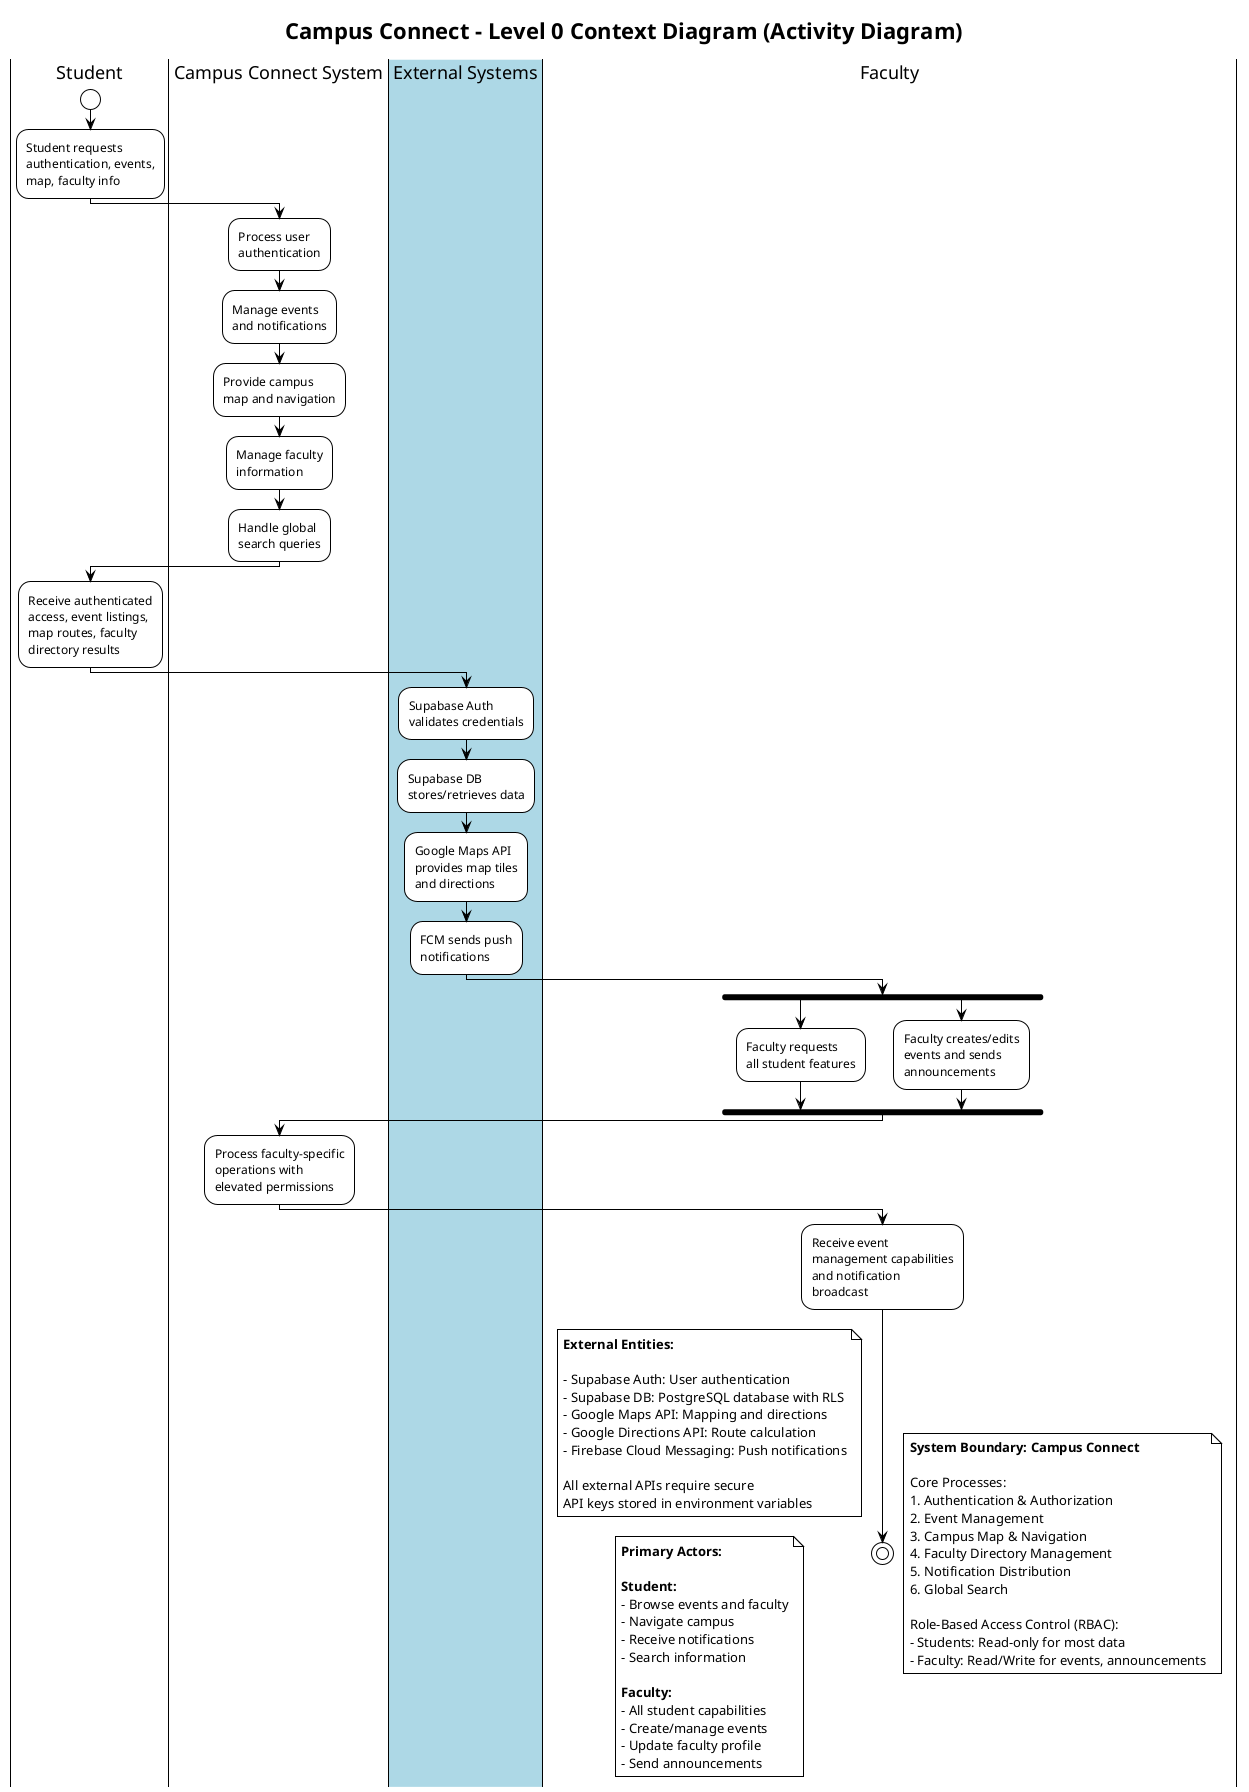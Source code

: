 @startuml activity_level0_context
!theme plain
title Campus Connect - Level 0 Context Diagram (Activity Diagram)

|Student|
start
:Student requests
authentication, events,
map, faculty info;

|Campus Connect System|
:Process user
authentication;

:Manage events
and notifications;

:Provide campus
map and navigation;

:Manage faculty
information;

:Handle global
search queries;

|Student|
:Receive authenticated
access, event listings,
map routes, faculty
directory results;

|#LightBlue|External Systems|
:Supabase Auth
validates credentials;

:Supabase DB
stores/retrieves data;

:Google Maps API
provides map tiles
and directions;

:FCM sends push
notifications;

|Faculty|
fork
  :Faculty requests
  all student features;
fork again
  :Faculty creates/edits
  events and sends
  announcements;
end fork

|Campus Connect System|
:Process faculty-specific
operations with
elevated permissions;

|Faculty|
:Receive event
management capabilities
and notification
broadcast;

stop

note right
  **System Boundary: Campus Connect**
  
  Core Processes:
  1. Authentication & Authorization
  2. Event Management
  3. Campus Map & Navigation
  4. Faculty Directory Management
  5. Notification Distribution
  6. Global Search
  
  Role-Based Access Control (RBAC):
  - Students: Read-only for most data
  - Faculty: Read/Write for events, announcements
end note

note left
  **External Entities:**
  
  - Supabase Auth: User authentication
  - Supabase DB: PostgreSQL database with RLS
  - Google Maps API: Mapping and directions
  - Google Directions API: Route calculation
  - Firebase Cloud Messaging: Push notifications
  
  All external APIs require secure
  API keys stored in environment variables
end note

floating note
  **Primary Actors:**
  
  **Student:**
  - Browse events and faculty
  - Navigate campus
  - Receive notifications
  - Search information
  
  **Faculty:**
  - All student capabilities
  - Create/manage events
  - Update faculty profile
  - Send announcements
end note

@enduml
